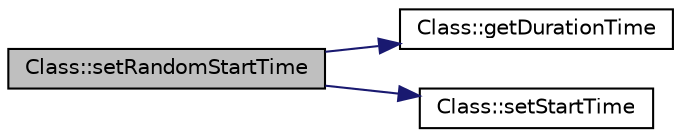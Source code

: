digraph "Class::setRandomStartTime"
{
 // LATEX_PDF_SIZE
  edge [fontname="Helvetica",fontsize="10",labelfontname="Helvetica",labelfontsize="10"];
  node [fontname="Helvetica",fontsize="10",shape=record];
  rankdir="LR";
  Node1 [label="Class::setRandomStartTime",height=0.2,width=0.4,color="black", fillcolor="grey75", style="filled", fontcolor="black",tooltip="Sets a random start time for the class."];
  Node1 -> Node2 [color="midnightblue",fontsize="10",style="solid",fontname="Helvetica"];
  Node2 [label="Class::getDurationTime",height=0.2,width=0.4,color="black", fillcolor="white", style="filled",URL="$classClass.html#a61fde5c00d5d8b53186317473095b664",tooltip="Gets the duration time of the class."];
  Node1 -> Node3 [color="midnightblue",fontsize="10",style="solid",fontname="Helvetica"];
  Node3 [label="Class::setStartTime",height=0.2,width=0.4,color="black", fillcolor="white", style="filled",URL="$classClass.html#a6f10ac9e1a138781e0b00071d7d134ca",tooltip="Sets the start time of the class."];
}
